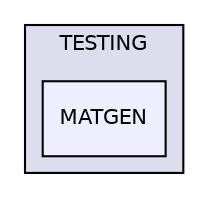 digraph "libs/lapack-3.6.0/TESTING/MATGEN" {
  compound=true
  node [ fontsize="10", fontname="Helvetica"];
  edge [ labelfontsize="10", labelfontname="Helvetica"];
  subgraph clusterdir_f108907345ebaf3e552340ee850d5196 {
    graph [ bgcolor="#ddddee", pencolor="black", label="TESTING" fontname="Helvetica", fontsize="10", URL="dir_f108907345ebaf3e552340ee850d5196.html"]
  dir_167e75301f0a50af20c84dfaf471fd68 [shape=box, label="MATGEN", style="filled", fillcolor="#eeeeff", pencolor="black", URL="dir_167e75301f0a50af20c84dfaf471fd68.html"];
  }
}
